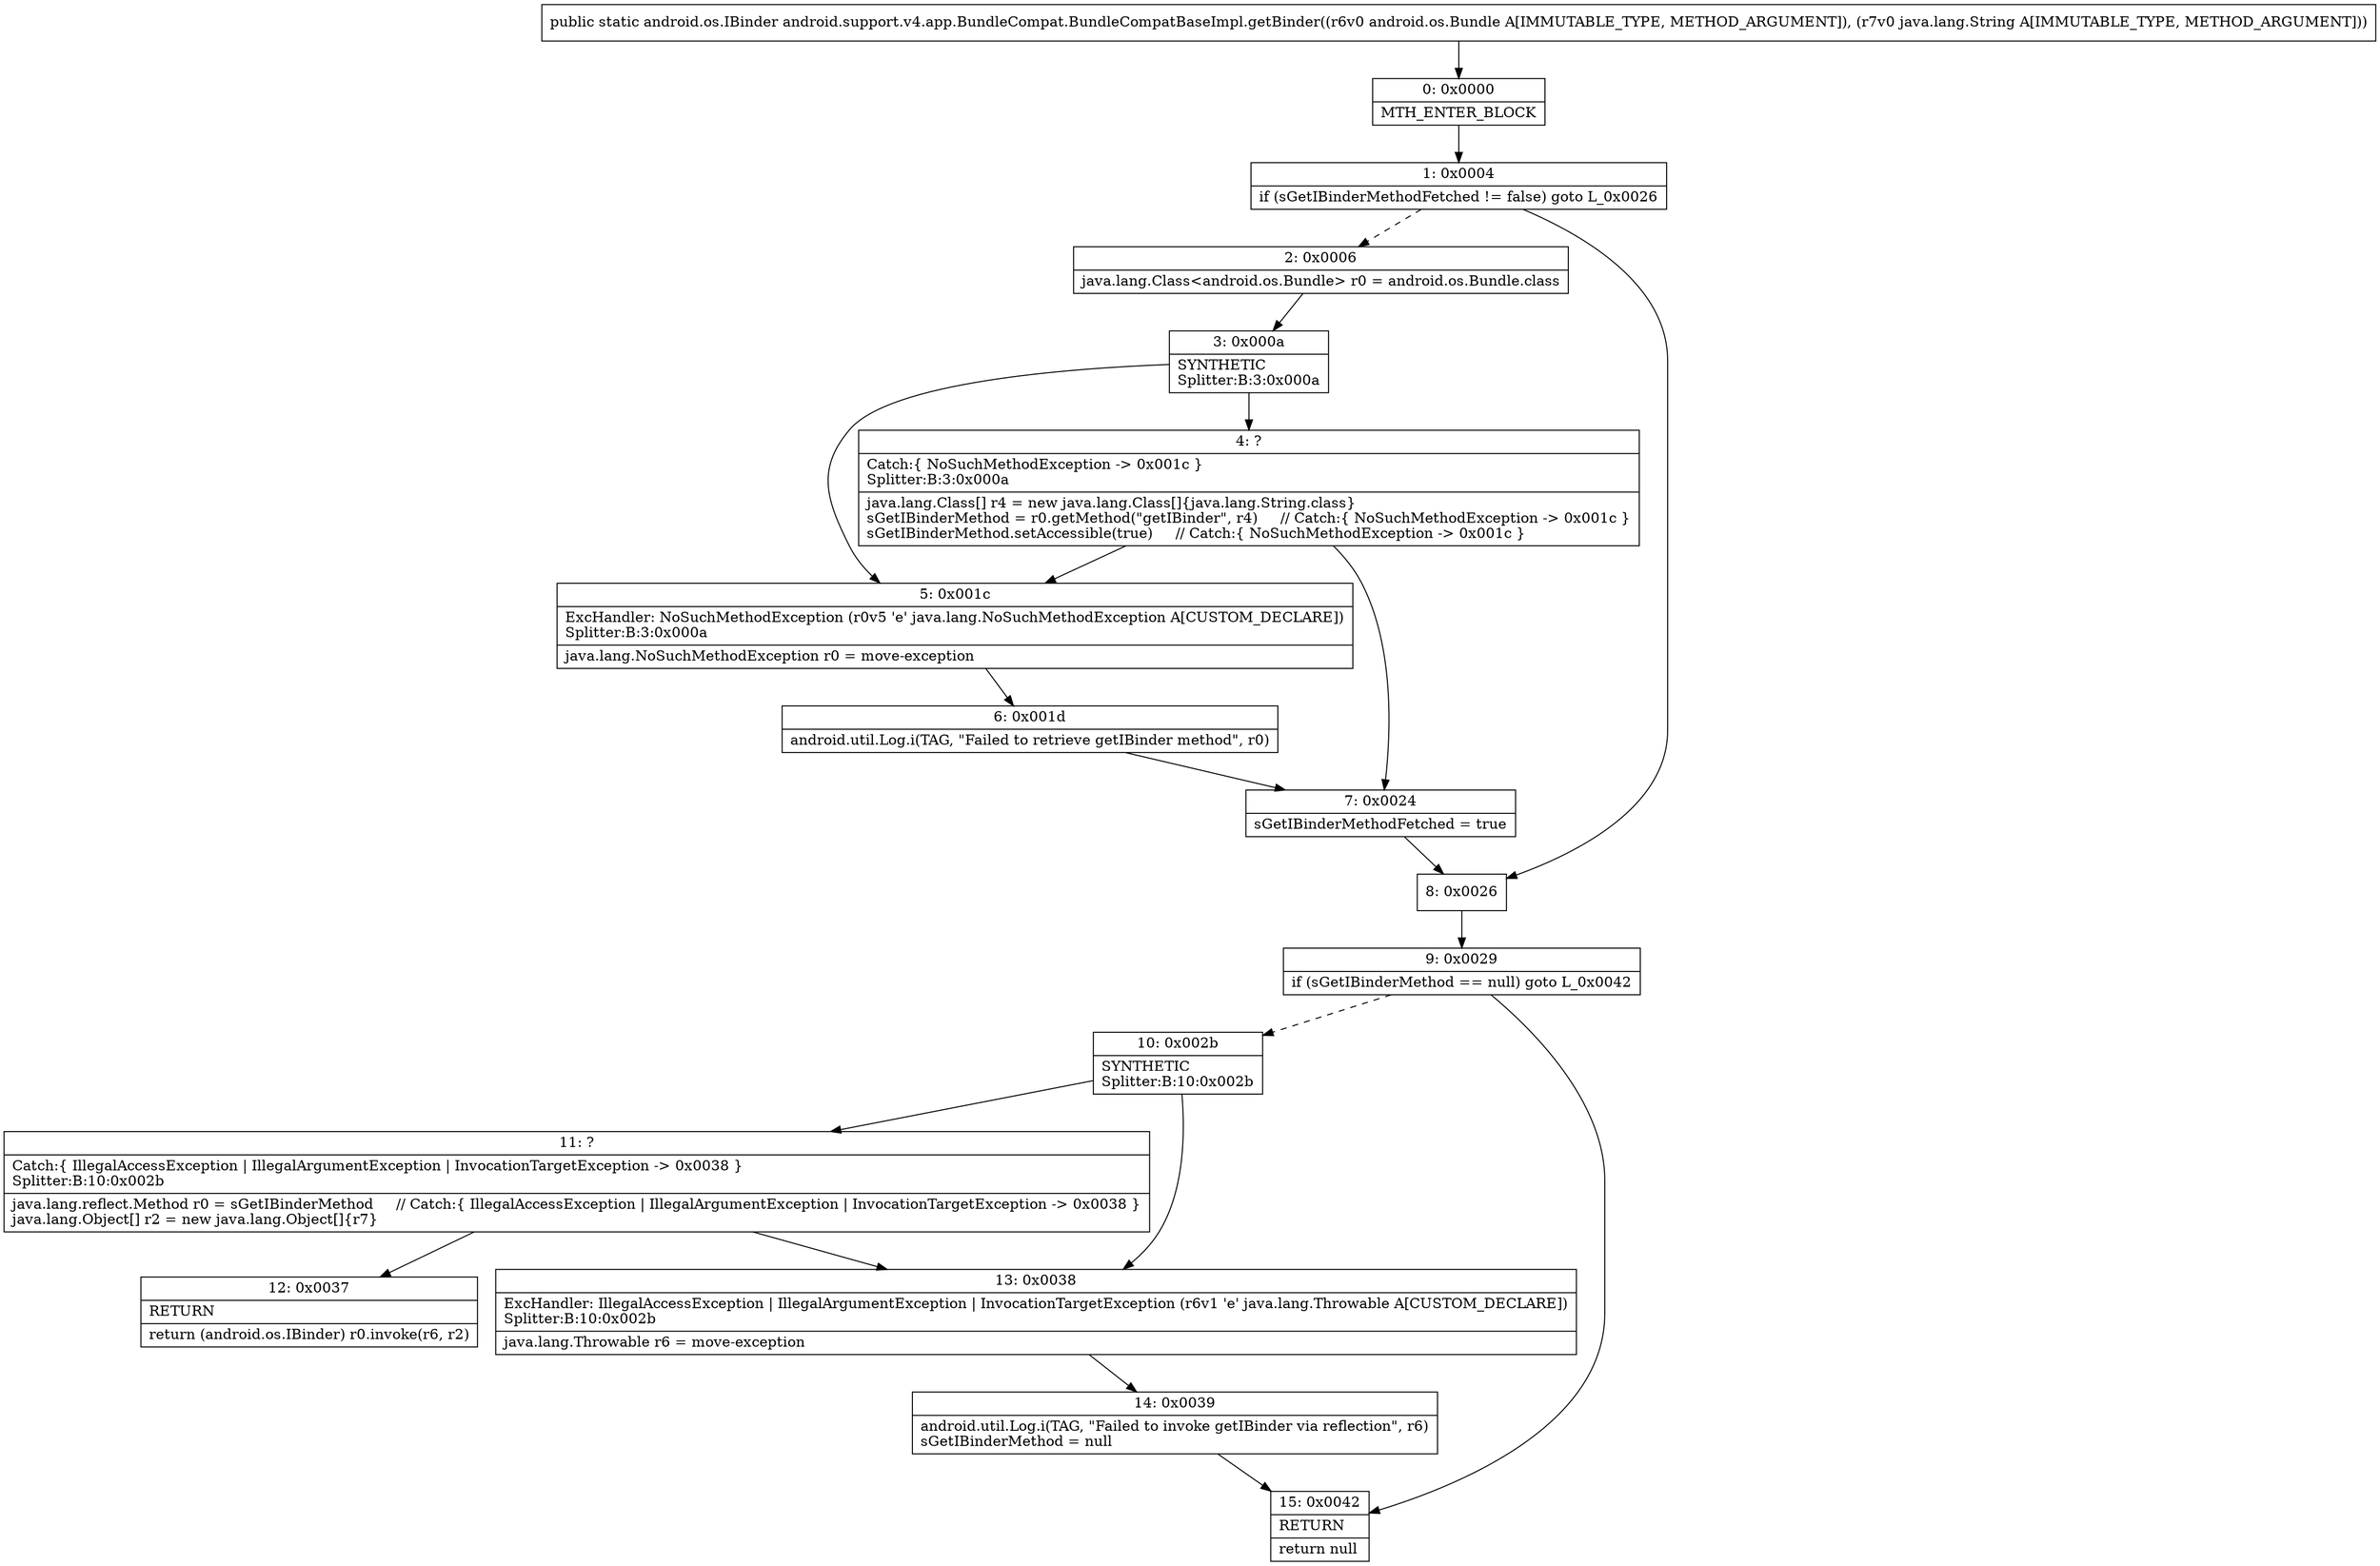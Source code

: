 digraph "CFG forandroid.support.v4.app.BundleCompat.BundleCompatBaseImpl.getBinder(Landroid\/os\/Bundle;Ljava\/lang\/String;)Landroid\/os\/IBinder;" {
Node_0 [shape=record,label="{0\:\ 0x0000|MTH_ENTER_BLOCK\l}"];
Node_1 [shape=record,label="{1\:\ 0x0004|if (sGetIBinderMethodFetched != false) goto L_0x0026\l}"];
Node_2 [shape=record,label="{2\:\ 0x0006|java.lang.Class\<android.os.Bundle\> r0 = android.os.Bundle.class\l}"];
Node_3 [shape=record,label="{3\:\ 0x000a|SYNTHETIC\lSplitter:B:3:0x000a\l}"];
Node_4 [shape=record,label="{4\:\ ?|Catch:\{ NoSuchMethodException \-\> 0x001c \}\lSplitter:B:3:0x000a\l|java.lang.Class[] r4 = new java.lang.Class[]\{java.lang.String.class\}\lsGetIBinderMethod = r0.getMethod(\"getIBinder\", r4)     \/\/ Catch:\{ NoSuchMethodException \-\> 0x001c \}\lsGetIBinderMethod.setAccessible(true)     \/\/ Catch:\{ NoSuchMethodException \-\> 0x001c \}\l}"];
Node_5 [shape=record,label="{5\:\ 0x001c|ExcHandler: NoSuchMethodException (r0v5 'e' java.lang.NoSuchMethodException A[CUSTOM_DECLARE])\lSplitter:B:3:0x000a\l|java.lang.NoSuchMethodException r0 = move\-exception\l}"];
Node_6 [shape=record,label="{6\:\ 0x001d|android.util.Log.i(TAG, \"Failed to retrieve getIBinder method\", r0)\l}"];
Node_7 [shape=record,label="{7\:\ 0x0024|sGetIBinderMethodFetched = true\l}"];
Node_8 [shape=record,label="{8\:\ 0x0026}"];
Node_9 [shape=record,label="{9\:\ 0x0029|if (sGetIBinderMethod == null) goto L_0x0042\l}"];
Node_10 [shape=record,label="{10\:\ 0x002b|SYNTHETIC\lSplitter:B:10:0x002b\l}"];
Node_11 [shape=record,label="{11\:\ ?|Catch:\{ IllegalAccessException \| IllegalArgumentException \| InvocationTargetException \-\> 0x0038 \}\lSplitter:B:10:0x002b\l|java.lang.reflect.Method r0 = sGetIBinderMethod     \/\/ Catch:\{ IllegalAccessException \| IllegalArgumentException \| InvocationTargetException \-\> 0x0038 \}\ljava.lang.Object[] r2 = new java.lang.Object[]\{r7\}\l}"];
Node_12 [shape=record,label="{12\:\ 0x0037|RETURN\l|return (android.os.IBinder) r0.invoke(r6, r2)\l}"];
Node_13 [shape=record,label="{13\:\ 0x0038|ExcHandler: IllegalAccessException \| IllegalArgumentException \| InvocationTargetException (r6v1 'e' java.lang.Throwable A[CUSTOM_DECLARE])\lSplitter:B:10:0x002b\l|java.lang.Throwable r6 = move\-exception\l}"];
Node_14 [shape=record,label="{14\:\ 0x0039|android.util.Log.i(TAG, \"Failed to invoke getIBinder via reflection\", r6)\lsGetIBinderMethod = null\l}"];
Node_15 [shape=record,label="{15\:\ 0x0042|RETURN\l|return null\l}"];
MethodNode[shape=record,label="{public static android.os.IBinder android.support.v4.app.BundleCompat.BundleCompatBaseImpl.getBinder((r6v0 android.os.Bundle A[IMMUTABLE_TYPE, METHOD_ARGUMENT]), (r7v0 java.lang.String A[IMMUTABLE_TYPE, METHOD_ARGUMENT])) }"];
MethodNode -> Node_0;
Node_0 -> Node_1;
Node_1 -> Node_2[style=dashed];
Node_1 -> Node_8;
Node_2 -> Node_3;
Node_3 -> Node_4;
Node_3 -> Node_5;
Node_4 -> Node_5;
Node_4 -> Node_7;
Node_5 -> Node_6;
Node_6 -> Node_7;
Node_7 -> Node_8;
Node_8 -> Node_9;
Node_9 -> Node_10[style=dashed];
Node_9 -> Node_15;
Node_10 -> Node_11;
Node_10 -> Node_13;
Node_11 -> Node_12;
Node_11 -> Node_13;
Node_13 -> Node_14;
Node_14 -> Node_15;
}

